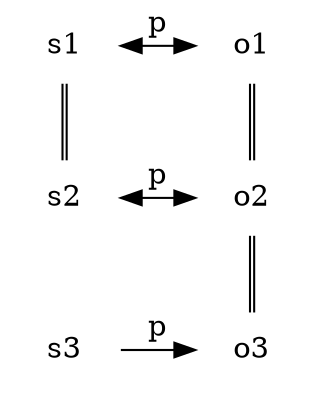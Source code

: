 graph fixpoint_example {
  node [shape="plaintext"];
  
  {
    rank=same;
    s1;
    o1;
  }
  {
    rank=same;
    s2;
    o2;
  }
  {
    rank=same;
    s3;
    o3;
  }
  
  // Relation P.
  s1 -- o1 [dir="both",label="p"];
  s2 -- o2 [dir="both",label="p"];
  s3 -- o3 [dir="forward",label="p"];
  
  // Identity relation.
  s1 -- s2 [color="black:black",dir="none"];
  o1 -- o2 [color="black:black",dir="none"];
  o2 -- o3 [color="black:black",dir="none"];
  
  charset="UTF-8";
  overlap="false";
}

